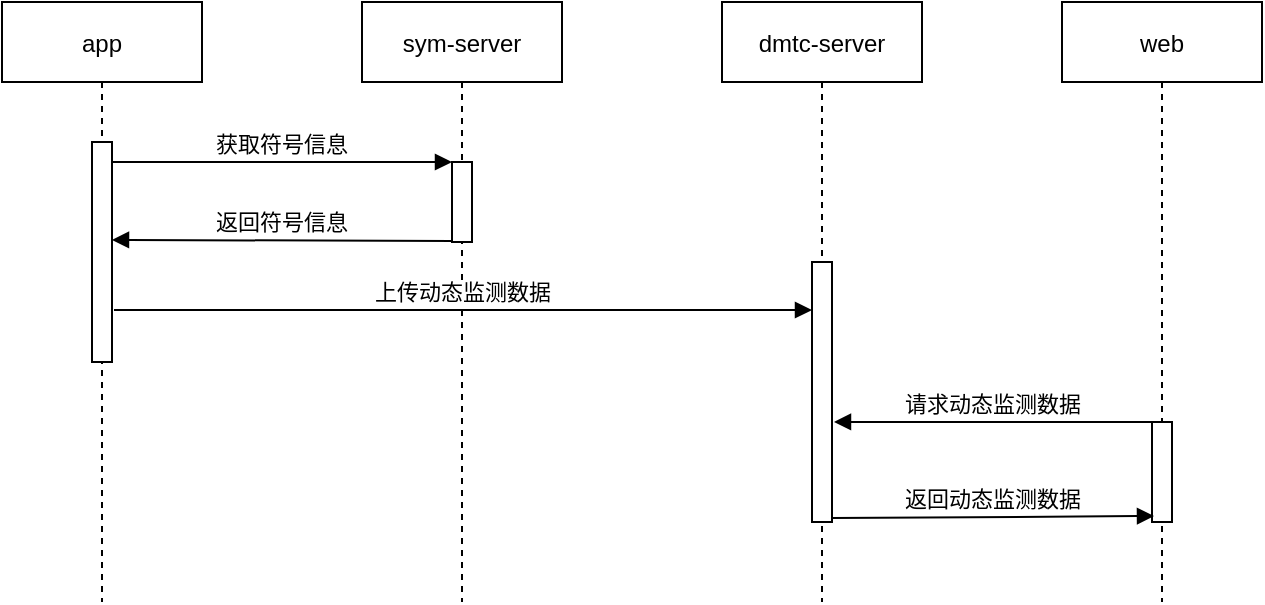 <mxfile version="16.6.2" type="github">
  <diagram id="kgpKYQtTHZ0yAKxKKP6v" name="Page-1">
    <mxGraphModel dx="1298" dy="720" grid="1" gridSize="10" guides="1" tooltips="1" connect="1" arrows="1" fold="1" page="1" pageScale="1" pageWidth="1654" pageHeight="1169" math="0" shadow="0">
      <root>
        <mxCell id="0" />
        <mxCell id="1" parent="0" />
        <mxCell id="3nuBFxr9cyL0pnOWT2aG-1" value="app" style="shape=umlLifeline;perimeter=lifelinePerimeter;container=1;collapsible=0;recursiveResize=0;rounded=0;shadow=0;strokeWidth=1;" parent="1" vertex="1">
          <mxGeometry x="120" y="80" width="100" height="300" as="geometry" />
        </mxCell>
        <mxCell id="3nuBFxr9cyL0pnOWT2aG-2" value="" style="points=[];perimeter=orthogonalPerimeter;rounded=0;shadow=0;strokeWidth=1;" parent="3nuBFxr9cyL0pnOWT2aG-1" vertex="1">
          <mxGeometry x="45" y="70" width="10" height="110" as="geometry" />
        </mxCell>
        <mxCell id="3nuBFxr9cyL0pnOWT2aG-5" value="sym-server" style="shape=umlLifeline;perimeter=lifelinePerimeter;container=1;collapsible=0;recursiveResize=0;rounded=0;shadow=0;strokeWidth=1;" parent="1" vertex="1">
          <mxGeometry x="300" y="80" width="100" height="300" as="geometry" />
        </mxCell>
        <mxCell id="3nuBFxr9cyL0pnOWT2aG-6" value="" style="points=[];perimeter=orthogonalPerimeter;rounded=0;shadow=0;strokeWidth=1;" parent="3nuBFxr9cyL0pnOWT2aG-5" vertex="1">
          <mxGeometry x="45" y="80" width="10" height="40" as="geometry" />
        </mxCell>
        <mxCell id="3nuBFxr9cyL0pnOWT2aG-8" value="获取符号信息" style="verticalAlign=bottom;endArrow=block;entryX=0;entryY=0;shadow=0;strokeWidth=1;" parent="1" source="3nuBFxr9cyL0pnOWT2aG-2" target="3nuBFxr9cyL0pnOWT2aG-6" edge="1">
          <mxGeometry relative="1" as="geometry">
            <mxPoint x="275" y="160" as="sourcePoint" />
          </mxGeometry>
        </mxCell>
        <mxCell id="wc1TvXCYBsl6yGiDDCBG-3" value="返回符号信息" style="verticalAlign=bottom;endArrow=block;shadow=0;strokeWidth=1;exitX=0;exitY=0.988;exitDx=0;exitDy=0;exitPerimeter=0;entryX=1;entryY=0.445;entryDx=0;entryDy=0;entryPerimeter=0;" edge="1" parent="1" source="3nuBFxr9cyL0pnOWT2aG-6" target="3nuBFxr9cyL0pnOWT2aG-2">
          <mxGeometry relative="1" as="geometry">
            <mxPoint x="340" y="198" as="sourcePoint" />
            <mxPoint x="180" y="200" as="targetPoint" />
          </mxGeometry>
        </mxCell>
        <mxCell id="wc1TvXCYBsl6yGiDDCBG-4" value="dmtc-server" style="shape=umlLifeline;perimeter=lifelinePerimeter;container=1;collapsible=0;recursiveResize=0;rounded=0;shadow=0;strokeWidth=1;" vertex="1" parent="1">
          <mxGeometry x="480" y="80" width="100" height="300" as="geometry" />
        </mxCell>
        <mxCell id="wc1TvXCYBsl6yGiDDCBG-5" value="" style="points=[];perimeter=orthogonalPerimeter;rounded=0;shadow=0;strokeWidth=1;" vertex="1" parent="wc1TvXCYBsl6yGiDDCBG-4">
          <mxGeometry x="45" y="130" width="10" height="130" as="geometry" />
        </mxCell>
        <mxCell id="wc1TvXCYBsl6yGiDDCBG-6" value="上传动态监测数据" style="verticalAlign=bottom;endArrow=block;shadow=0;strokeWidth=1;exitX=0.1;exitY=0.822;exitDx=0;exitDy=0;exitPerimeter=0;" edge="1" parent="wc1TvXCYBsl6yGiDDCBG-4" target="wc1TvXCYBsl6yGiDDCBG-5">
          <mxGeometry relative="1" as="geometry">
            <mxPoint x="-304" y="154" as="sourcePoint" />
            <mxPoint x="40" y="151" as="targetPoint" />
          </mxGeometry>
        </mxCell>
        <mxCell id="wc1TvXCYBsl6yGiDDCBG-7" value="web" style="shape=umlLifeline;perimeter=lifelinePerimeter;container=1;collapsible=0;recursiveResize=0;rounded=0;shadow=0;strokeWidth=1;" vertex="1" parent="1">
          <mxGeometry x="650" y="80" width="100" height="300" as="geometry" />
        </mxCell>
        <mxCell id="wc1TvXCYBsl6yGiDDCBG-8" value="" style="points=[];perimeter=orthogonalPerimeter;rounded=0;shadow=0;strokeWidth=1;" vertex="1" parent="wc1TvXCYBsl6yGiDDCBG-7">
          <mxGeometry x="45" y="210" width="10" height="50" as="geometry" />
        </mxCell>
        <mxCell id="wc1TvXCYBsl6yGiDDCBG-9" value="请求动态监测数据" style="verticalAlign=bottom;endArrow=block;shadow=0;strokeWidth=1;entryX=1.1;entryY=0.615;entryDx=0;entryDy=0;entryPerimeter=0;" edge="1" parent="1" source="wc1TvXCYBsl6yGiDDCBG-8" target="wc1TvXCYBsl6yGiDDCBG-5">
          <mxGeometry relative="1" as="geometry">
            <mxPoint x="924" y="334.58" as="sourcePoint" />
            <mxPoint x="540" y="290" as="targetPoint" />
            <Array as="points">
              <mxPoint x="620" y="290" />
            </Array>
          </mxGeometry>
        </mxCell>
        <mxCell id="wc1TvXCYBsl6yGiDDCBG-11" value="返回动态监测数据" style="verticalAlign=bottom;endArrow=block;shadow=0;strokeWidth=1;exitX=1;exitY=0.985;exitDx=0;exitDy=0;exitPerimeter=0;entryX=0.1;entryY=0.94;entryDx=0;entryDy=0;entryPerimeter=0;" edge="1" parent="1" source="wc1TvXCYBsl6yGiDDCBG-5" target="wc1TvXCYBsl6yGiDDCBG-8">
          <mxGeometry relative="1" as="geometry">
            <mxPoint x="540" y="299.95" as="sourcePoint" />
            <mxPoint x="700" y="300" as="targetPoint" />
            <Array as="points" />
          </mxGeometry>
        </mxCell>
      </root>
    </mxGraphModel>
  </diagram>
</mxfile>
